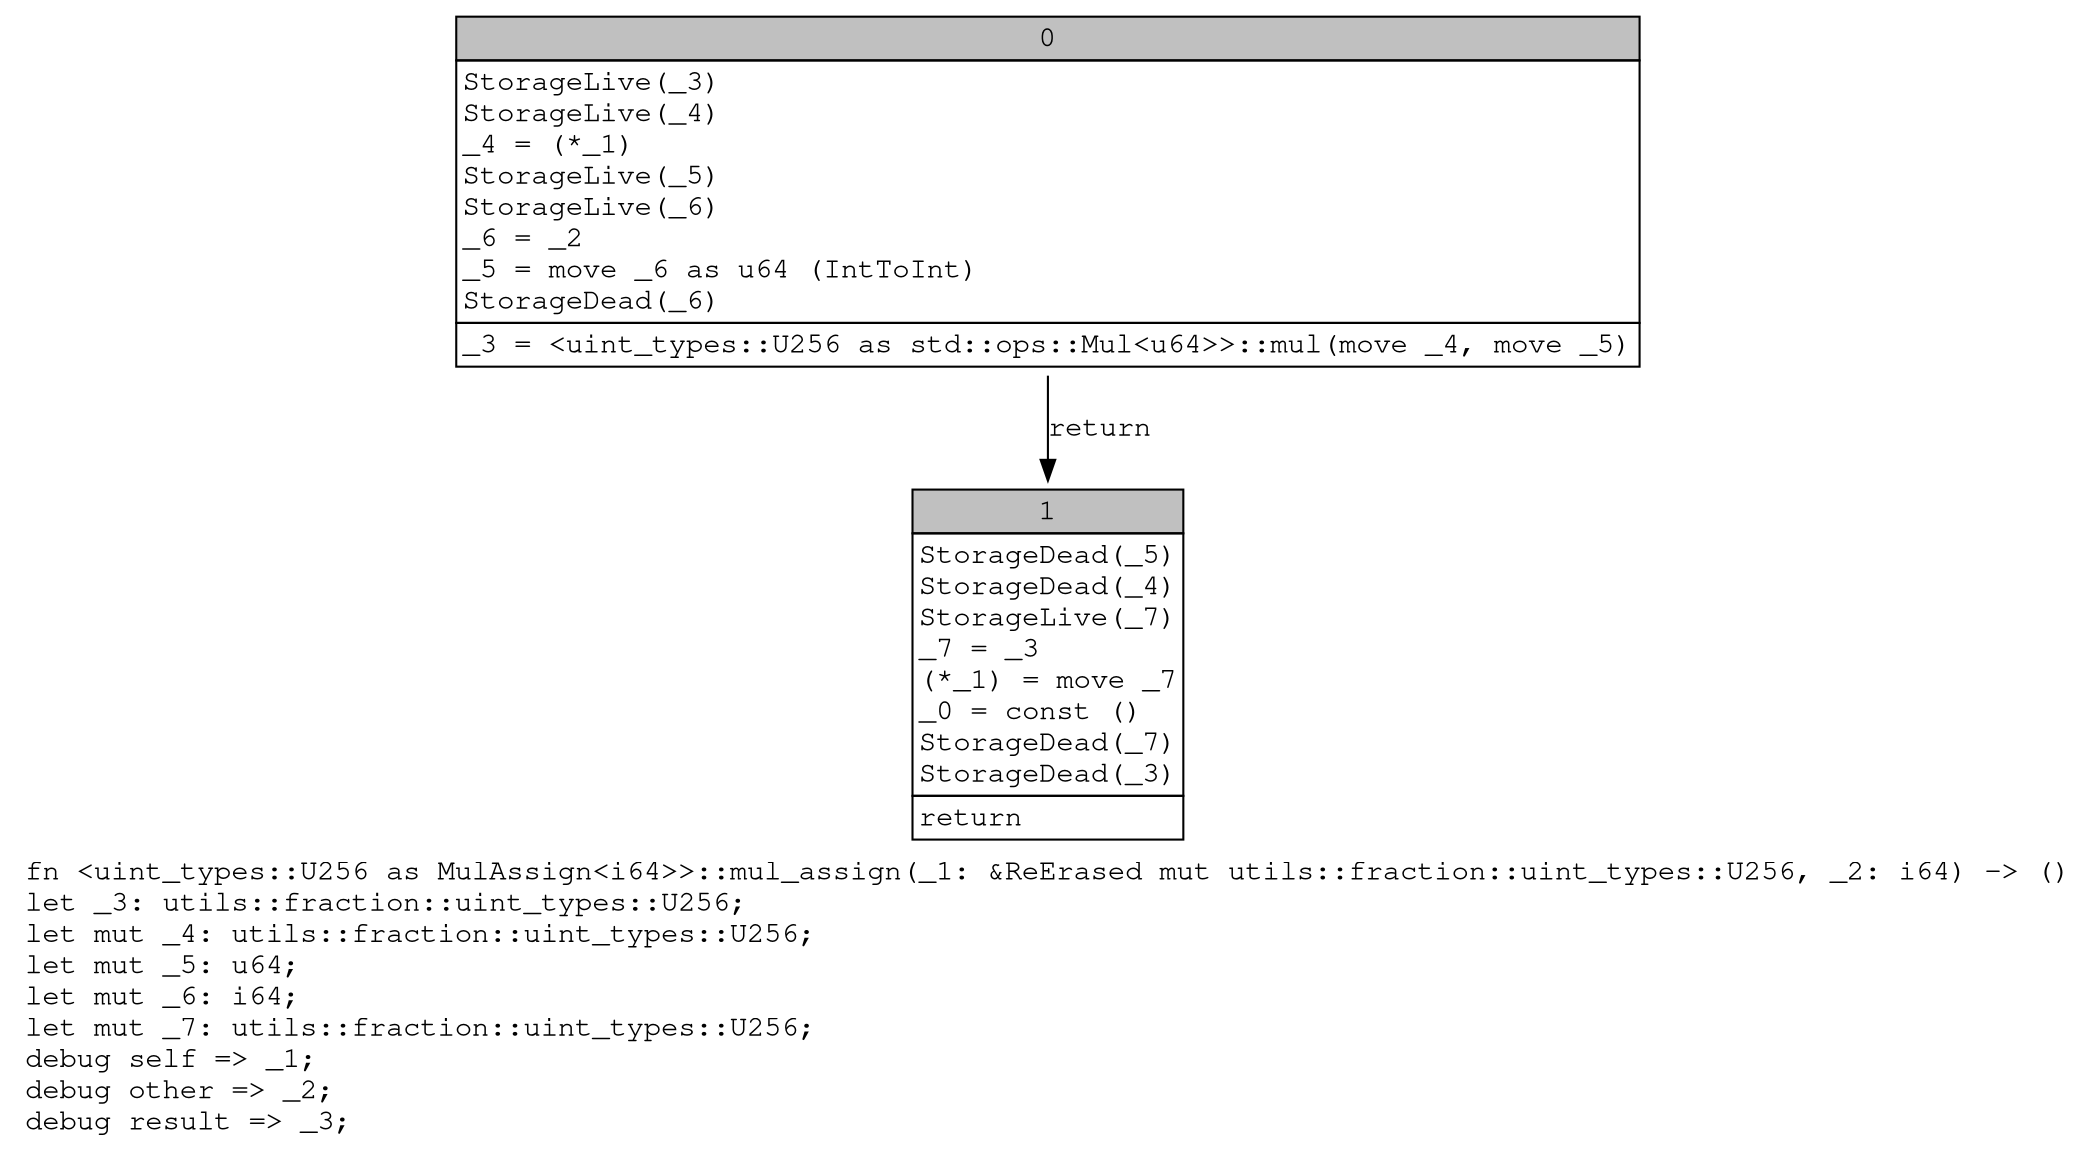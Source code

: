 digraph Mir_0_11821 {
    graph [fontname="Courier, monospace"];
    node [fontname="Courier, monospace"];
    edge [fontname="Courier, monospace"];
    label=<fn &lt;uint_types::U256 as MulAssign&lt;i64&gt;&gt;::mul_assign(_1: &amp;ReErased mut utils::fraction::uint_types::U256, _2: i64) -&gt; ()<br align="left"/>let _3: utils::fraction::uint_types::U256;<br align="left"/>let mut _4: utils::fraction::uint_types::U256;<br align="left"/>let mut _5: u64;<br align="left"/>let mut _6: i64;<br align="left"/>let mut _7: utils::fraction::uint_types::U256;<br align="left"/>debug self =&gt; _1;<br align="left"/>debug other =&gt; _2;<br align="left"/>debug result =&gt; _3;<br align="left"/>>;
    bb0__0_11821 [shape="none", label=<<table border="0" cellborder="1" cellspacing="0"><tr><td bgcolor="gray" align="center" colspan="1">0</td></tr><tr><td align="left" balign="left">StorageLive(_3)<br/>StorageLive(_4)<br/>_4 = (*_1)<br/>StorageLive(_5)<br/>StorageLive(_6)<br/>_6 = _2<br/>_5 = move _6 as u64 (IntToInt)<br/>StorageDead(_6)<br/></td></tr><tr><td align="left">_3 = &lt;uint_types::U256 as std::ops::Mul&lt;u64&gt;&gt;::mul(move _4, move _5)</td></tr></table>>];
    bb1__0_11821 [shape="none", label=<<table border="0" cellborder="1" cellspacing="0"><tr><td bgcolor="gray" align="center" colspan="1">1</td></tr><tr><td align="left" balign="left">StorageDead(_5)<br/>StorageDead(_4)<br/>StorageLive(_7)<br/>_7 = _3<br/>(*_1) = move _7<br/>_0 = const ()<br/>StorageDead(_7)<br/>StorageDead(_3)<br/></td></tr><tr><td align="left">return</td></tr></table>>];
    bb0__0_11821 -> bb1__0_11821 [label="return"];
}
